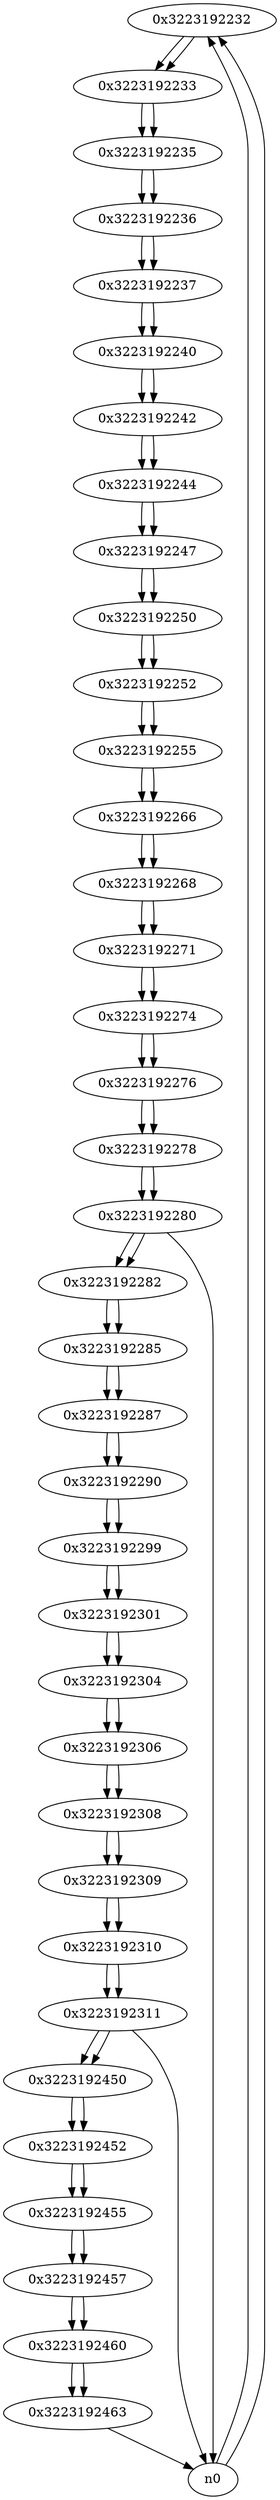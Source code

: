 digraph G{
/* nodes */
  n1 [label="0x3223192232"]
  n2 [label="0x3223192233"]
  n3 [label="0x3223192235"]
  n4 [label="0x3223192236"]
  n5 [label="0x3223192237"]
  n6 [label="0x3223192240"]
  n7 [label="0x3223192242"]
  n8 [label="0x3223192244"]
  n9 [label="0x3223192247"]
  n10 [label="0x3223192250"]
  n11 [label="0x3223192252"]
  n12 [label="0x3223192255"]
  n13 [label="0x3223192266"]
  n14 [label="0x3223192268"]
  n15 [label="0x3223192271"]
  n16 [label="0x3223192274"]
  n17 [label="0x3223192276"]
  n18 [label="0x3223192278"]
  n19 [label="0x3223192280"]
  n20 [label="0x3223192282"]
  n21 [label="0x3223192285"]
  n22 [label="0x3223192287"]
  n23 [label="0x3223192290"]
  n24 [label="0x3223192299"]
  n25 [label="0x3223192301"]
  n26 [label="0x3223192304"]
  n27 [label="0x3223192306"]
  n28 [label="0x3223192308"]
  n29 [label="0x3223192309"]
  n30 [label="0x3223192310"]
  n31 [label="0x3223192311"]
  n32 [label="0x3223192450"]
  n33 [label="0x3223192452"]
  n34 [label="0x3223192455"]
  n35 [label="0x3223192457"]
  n36 [label="0x3223192460"]
  n37 [label="0x3223192463"]
/* edges */
n1 -> n2;
n0 -> n1;
n0 -> n1;
n2 -> n3;
n1 -> n2;
n3 -> n4;
n2 -> n3;
n4 -> n5;
n3 -> n4;
n5 -> n6;
n4 -> n5;
n6 -> n7;
n5 -> n6;
n7 -> n8;
n6 -> n7;
n8 -> n9;
n7 -> n8;
n9 -> n10;
n8 -> n9;
n10 -> n11;
n9 -> n10;
n11 -> n12;
n10 -> n11;
n12 -> n13;
n11 -> n12;
n13 -> n14;
n12 -> n13;
n14 -> n15;
n13 -> n14;
n15 -> n16;
n14 -> n15;
n16 -> n17;
n15 -> n16;
n17 -> n18;
n16 -> n17;
n18 -> n19;
n17 -> n18;
n19 -> n20;
n19 -> n0;
n18 -> n19;
n20 -> n21;
n19 -> n20;
n21 -> n22;
n20 -> n21;
n22 -> n23;
n21 -> n22;
n23 -> n24;
n22 -> n23;
n24 -> n25;
n23 -> n24;
n25 -> n26;
n24 -> n25;
n26 -> n27;
n25 -> n26;
n27 -> n28;
n26 -> n27;
n28 -> n29;
n27 -> n28;
n29 -> n30;
n28 -> n29;
n30 -> n31;
n29 -> n30;
n31 -> n32;
n31 -> n0;
n30 -> n31;
n32 -> n33;
n31 -> n32;
n33 -> n34;
n32 -> n33;
n34 -> n35;
n33 -> n34;
n35 -> n36;
n34 -> n35;
n36 -> n37;
n35 -> n36;
n37 -> n0;
n36 -> n37;
}
